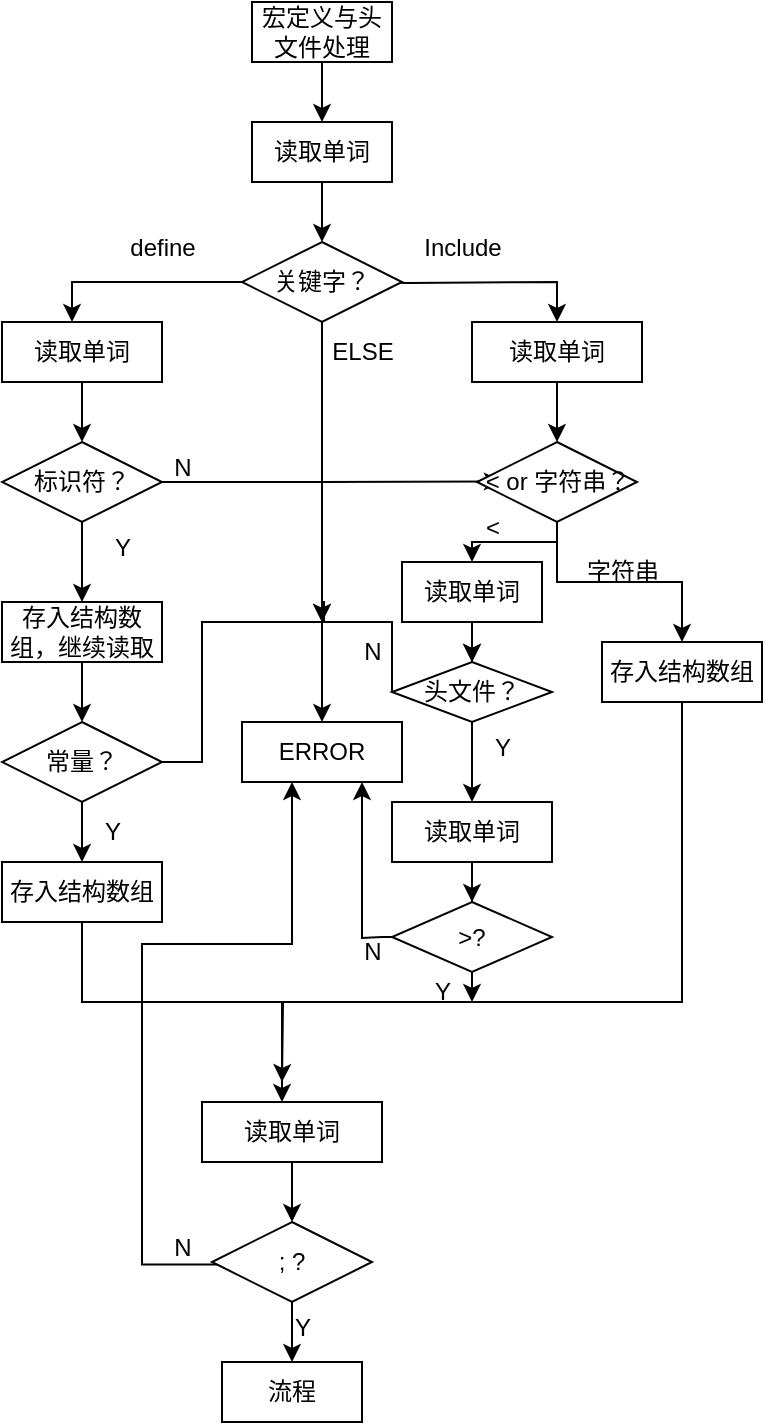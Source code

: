 <mxfile version="21.7.5" type="device">
  <diagram name="第 1 页" id="1oMsVFiBbRYVfmmcZz7F">
    <mxGraphModel dx="1860" dy="1782" grid="1" gridSize="10" guides="1" tooltips="1" connect="1" arrows="1" fold="1" page="1" pageScale="1" pageWidth="827" pageHeight="1169" math="0" shadow="0">
      <root>
        <mxCell id="0" />
        <mxCell id="1" parent="0" />
        <mxCell id="WKDUcWwEk6MKSs-sOUGf-8" value="" style="edgeStyle=orthogonalEdgeStyle;rounded=0;orthogonalLoop=1;jettySize=auto;html=1;" edge="1" parent="1" source="WKDUcWwEk6MKSs-sOUGf-6" target="WKDUcWwEk6MKSs-sOUGf-7">
          <mxGeometry relative="1" as="geometry" />
        </mxCell>
        <mxCell id="WKDUcWwEk6MKSs-sOUGf-6" value="宏定义与头文件处理" style="rounded=0;whiteSpace=wrap;html=1;" vertex="1" parent="1">
          <mxGeometry x="-275" y="-1160" width="70" height="30" as="geometry" />
        </mxCell>
        <mxCell id="WKDUcWwEk6MKSs-sOUGf-10" value="" style="edgeStyle=orthogonalEdgeStyle;rounded=0;orthogonalLoop=1;jettySize=auto;html=1;" edge="1" parent="1" source="WKDUcWwEk6MKSs-sOUGf-7" target="WKDUcWwEk6MKSs-sOUGf-9">
          <mxGeometry relative="1" as="geometry" />
        </mxCell>
        <mxCell id="WKDUcWwEk6MKSs-sOUGf-7" value="读取单词" style="rounded=0;whiteSpace=wrap;html=1;" vertex="1" parent="1">
          <mxGeometry x="-275" y="-1100" width="70" height="30" as="geometry" />
        </mxCell>
        <mxCell id="WKDUcWwEk6MKSs-sOUGf-12" value="" style="edgeStyle=orthogonalEdgeStyle;rounded=0;orthogonalLoop=1;jettySize=auto;html=1;exitX=0;exitY=0.5;exitDx=0;exitDy=0;" edge="1" parent="1" source="WKDUcWwEk6MKSs-sOUGf-9" target="WKDUcWwEk6MKSs-sOUGf-11">
          <mxGeometry relative="1" as="geometry">
            <mxPoint x="-280" y="-990" as="sourcePoint" />
            <Array as="points">
              <mxPoint x="-365" y="-1020" />
            </Array>
          </mxGeometry>
        </mxCell>
        <mxCell id="WKDUcWwEk6MKSs-sOUGf-24" value="" style="edgeStyle=orthogonalEdgeStyle;rounded=0;orthogonalLoop=1;jettySize=auto;html=1;" edge="1" parent="1" target="WKDUcWwEk6MKSs-sOUGf-23">
          <mxGeometry relative="1" as="geometry">
            <mxPoint x="-230" y="-1020" as="sourcePoint" />
          </mxGeometry>
        </mxCell>
        <mxCell id="WKDUcWwEk6MKSs-sOUGf-31" style="edgeStyle=orthogonalEdgeStyle;rounded=0;orthogonalLoop=1;jettySize=auto;html=1;exitX=0.5;exitY=1;exitDx=0;exitDy=0;" edge="1" parent="1" source="WKDUcWwEk6MKSs-sOUGf-9">
          <mxGeometry relative="1" as="geometry">
            <mxPoint x="-240" y="-800.0" as="targetPoint" />
          </mxGeometry>
        </mxCell>
        <mxCell id="WKDUcWwEk6MKSs-sOUGf-9" value="关键字？" style="rhombus;whiteSpace=wrap;html=1;rounded=0;" vertex="1" parent="1">
          <mxGeometry x="-280" y="-1040" width="80" height="40" as="geometry" />
        </mxCell>
        <mxCell id="WKDUcWwEk6MKSs-sOUGf-15" value="" style="edgeStyle=orthogonalEdgeStyle;rounded=0;orthogonalLoop=1;jettySize=auto;html=1;" edge="1" parent="1" source="WKDUcWwEk6MKSs-sOUGf-11" target="WKDUcWwEk6MKSs-sOUGf-14">
          <mxGeometry relative="1" as="geometry" />
        </mxCell>
        <mxCell id="WKDUcWwEk6MKSs-sOUGf-11" value="读取单词" style="rounded=0;whiteSpace=wrap;html=1;" vertex="1" parent="1">
          <mxGeometry x="-400" y="-1000" width="80" height="30" as="geometry" />
        </mxCell>
        <mxCell id="WKDUcWwEk6MKSs-sOUGf-13" value="define" style="text;html=1;align=center;verticalAlign=middle;resizable=0;points=[];autosize=1;strokeColor=none;fillColor=none;" vertex="1" parent="1">
          <mxGeometry x="-350" y="-1052" width="60" height="30" as="geometry" />
        </mxCell>
        <mxCell id="WKDUcWwEk6MKSs-sOUGf-17" value="" style="edgeStyle=orthogonalEdgeStyle;rounded=0;orthogonalLoop=1;jettySize=auto;html=1;" edge="1" parent="1" source="WKDUcWwEk6MKSs-sOUGf-14" target="WKDUcWwEk6MKSs-sOUGf-16">
          <mxGeometry relative="1" as="geometry" />
        </mxCell>
        <mxCell id="WKDUcWwEk6MKSs-sOUGf-33" style="edgeStyle=orthogonalEdgeStyle;rounded=0;orthogonalLoop=1;jettySize=auto;html=1;exitX=1;exitY=0.5;exitDx=0;exitDy=0;entryX=0.156;entryY=0.492;entryDx=0;entryDy=0;entryPerimeter=0;" edge="1" parent="1" source="WKDUcWwEk6MKSs-sOUGf-14" target="WKDUcWwEk6MKSs-sOUGf-26">
          <mxGeometry relative="1" as="geometry" />
        </mxCell>
        <mxCell id="WKDUcWwEk6MKSs-sOUGf-14" value="标识符？" style="rhombus;whiteSpace=wrap;html=1;rounded=0;" vertex="1" parent="1">
          <mxGeometry x="-400" y="-940" width="80" height="40" as="geometry" />
        </mxCell>
        <mxCell id="WKDUcWwEk6MKSs-sOUGf-19" value="" style="edgeStyle=orthogonalEdgeStyle;rounded=0;orthogonalLoop=1;jettySize=auto;html=1;" edge="1" parent="1" source="WKDUcWwEk6MKSs-sOUGf-16" target="WKDUcWwEk6MKSs-sOUGf-18">
          <mxGeometry relative="1" as="geometry" />
        </mxCell>
        <mxCell id="WKDUcWwEk6MKSs-sOUGf-16" value="存入结构数组，继续读取" style="whiteSpace=wrap;html=1;rounded=0;" vertex="1" parent="1">
          <mxGeometry x="-400" y="-860" width="80" height="30" as="geometry" />
        </mxCell>
        <mxCell id="WKDUcWwEk6MKSs-sOUGf-21" value="" style="edgeStyle=orthogonalEdgeStyle;rounded=0;orthogonalLoop=1;jettySize=auto;html=1;" edge="1" parent="1" source="WKDUcWwEk6MKSs-sOUGf-18" target="WKDUcWwEk6MKSs-sOUGf-20">
          <mxGeometry relative="1" as="geometry" />
        </mxCell>
        <mxCell id="WKDUcWwEk6MKSs-sOUGf-48" style="edgeStyle=orthogonalEdgeStyle;rounded=0;orthogonalLoop=1;jettySize=auto;html=1;exitX=1;exitY=0.5;exitDx=0;exitDy=0;" edge="1" parent="1" source="WKDUcWwEk6MKSs-sOUGf-18">
          <mxGeometry relative="1" as="geometry">
            <mxPoint x="-240" y="-850" as="targetPoint" />
            <Array as="points">
              <mxPoint x="-300" y="-780" />
              <mxPoint x="-300" y="-850" />
              <mxPoint x="-239" y="-850" />
              <mxPoint x="-239" y="-860" />
            </Array>
          </mxGeometry>
        </mxCell>
        <mxCell id="WKDUcWwEk6MKSs-sOUGf-18" value="常量？" style="rhombus;whiteSpace=wrap;html=1;rounded=0;" vertex="1" parent="1">
          <mxGeometry x="-400" y="-800" width="80" height="40" as="geometry" />
        </mxCell>
        <mxCell id="WKDUcWwEk6MKSs-sOUGf-62" style="edgeStyle=orthogonalEdgeStyle;rounded=0;orthogonalLoop=1;jettySize=auto;html=1;exitX=0.5;exitY=1;exitDx=0;exitDy=0;" edge="1" parent="1" source="WKDUcWwEk6MKSs-sOUGf-20">
          <mxGeometry relative="1" as="geometry">
            <mxPoint x="-260" y="-620" as="targetPoint" />
          </mxGeometry>
        </mxCell>
        <mxCell id="WKDUcWwEk6MKSs-sOUGf-20" value="存入结构数组" style="whiteSpace=wrap;html=1;rounded=0;" vertex="1" parent="1">
          <mxGeometry x="-400" y="-730" width="80" height="30" as="geometry" />
        </mxCell>
        <mxCell id="WKDUcWwEk6MKSs-sOUGf-22" value="Y" style="text;html=1;align=center;verticalAlign=middle;resizable=0;points=[];autosize=1;strokeColor=none;fillColor=none;" vertex="1" parent="1">
          <mxGeometry x="-360" y="-760" width="30" height="30" as="geometry" />
        </mxCell>
        <mxCell id="WKDUcWwEk6MKSs-sOUGf-27" value="" style="edgeStyle=orthogonalEdgeStyle;rounded=0;orthogonalLoop=1;jettySize=auto;html=1;" edge="1" parent="1" source="WKDUcWwEk6MKSs-sOUGf-23" target="WKDUcWwEk6MKSs-sOUGf-26">
          <mxGeometry relative="1" as="geometry" />
        </mxCell>
        <mxCell id="WKDUcWwEk6MKSs-sOUGf-23" value="读取单词" style="whiteSpace=wrap;html=1;rounded=0;" vertex="1" parent="1">
          <mxGeometry x="-165" y="-1000" width="85" height="30" as="geometry" />
        </mxCell>
        <mxCell id="WKDUcWwEk6MKSs-sOUGf-25" value="Include" style="text;html=1;align=center;verticalAlign=middle;resizable=0;points=[];autosize=1;strokeColor=none;fillColor=none;" vertex="1" parent="1">
          <mxGeometry x="-200" y="-1052" width="60" height="30" as="geometry" />
        </mxCell>
        <mxCell id="WKDUcWwEk6MKSs-sOUGf-37" value="" style="edgeStyle=orthogonalEdgeStyle;rounded=0;orthogonalLoop=1;jettySize=auto;html=1;exitX=0.5;exitY=1;exitDx=0;exitDy=0;" edge="1" parent="1" source="WKDUcWwEk6MKSs-sOUGf-26" target="WKDUcWwEk6MKSs-sOUGf-36">
          <mxGeometry relative="1" as="geometry">
            <mxPoint x="-132.5" y="-900.0" as="sourcePoint" />
            <Array as="points">
              <mxPoint x="-122" y="-890" />
              <mxPoint x="-165" y="-890" />
            </Array>
          </mxGeometry>
        </mxCell>
        <mxCell id="WKDUcWwEk6MKSs-sOUGf-42" value="" style="edgeStyle=orthogonalEdgeStyle;rounded=0;orthogonalLoop=1;jettySize=auto;html=1;" edge="1" parent="1" source="WKDUcWwEk6MKSs-sOUGf-26" target="WKDUcWwEk6MKSs-sOUGf-40">
          <mxGeometry relative="1" as="geometry" />
        </mxCell>
        <mxCell id="WKDUcWwEk6MKSs-sOUGf-26" value="&amp;lt; or 字符串？" style="rhombus;whiteSpace=wrap;html=1;rounded=0;" vertex="1" parent="1">
          <mxGeometry x="-162.5" y="-940" width="80" height="40" as="geometry" />
        </mxCell>
        <mxCell id="WKDUcWwEk6MKSs-sOUGf-32" value="ERROR" style="rounded=0;whiteSpace=wrap;html=1;" vertex="1" parent="1">
          <mxGeometry x="-280" y="-800" width="80" height="30" as="geometry" />
        </mxCell>
        <mxCell id="WKDUcWwEk6MKSs-sOUGf-34" value="N" style="text;html=1;align=center;verticalAlign=middle;resizable=0;points=[];autosize=1;strokeColor=none;fillColor=none;" vertex="1" parent="1">
          <mxGeometry x="-325" y="-942" width="30" height="30" as="geometry" />
        </mxCell>
        <mxCell id="WKDUcWwEk6MKSs-sOUGf-35" value="Y" style="text;html=1;align=center;verticalAlign=middle;resizable=0;points=[];autosize=1;strokeColor=none;fillColor=none;" vertex="1" parent="1">
          <mxGeometry x="-355" y="-902" width="30" height="30" as="geometry" />
        </mxCell>
        <mxCell id="WKDUcWwEk6MKSs-sOUGf-45" style="edgeStyle=orthogonalEdgeStyle;rounded=0;orthogonalLoop=1;jettySize=auto;html=1;" edge="1" parent="1" source="WKDUcWwEk6MKSs-sOUGf-36">
          <mxGeometry relative="1" as="geometry">
            <mxPoint x="-165" y="-830.0" as="targetPoint" />
            <Array as="points">
              <mxPoint x="-165" y="-830" />
            </Array>
          </mxGeometry>
        </mxCell>
        <mxCell id="WKDUcWwEk6MKSs-sOUGf-47" value="" style="edgeStyle=orthogonalEdgeStyle;rounded=0;orthogonalLoop=1;jettySize=auto;html=1;" edge="1" parent="1" source="WKDUcWwEk6MKSs-sOUGf-36" target="WKDUcWwEk6MKSs-sOUGf-46">
          <mxGeometry relative="1" as="geometry" />
        </mxCell>
        <mxCell id="WKDUcWwEk6MKSs-sOUGf-36" value="读取单词" style="whiteSpace=wrap;html=1;rounded=0;" vertex="1" parent="1">
          <mxGeometry x="-200" y="-880" width="70" height="30" as="geometry" />
        </mxCell>
        <mxCell id="WKDUcWwEk6MKSs-sOUGf-38" value="&amp;lt;" style="text;html=1;align=center;verticalAlign=middle;resizable=0;points=[];autosize=1;strokeColor=none;fillColor=none;" vertex="1" parent="1">
          <mxGeometry x="-170" y="-912" width="30" height="30" as="geometry" />
        </mxCell>
        <mxCell id="WKDUcWwEk6MKSs-sOUGf-58" style="edgeStyle=orthogonalEdgeStyle;rounded=0;orthogonalLoop=1;jettySize=auto;html=1;exitX=0.5;exitY=1;exitDx=0;exitDy=0;" edge="1" parent="1" source="WKDUcWwEk6MKSs-sOUGf-40">
          <mxGeometry relative="1" as="geometry">
            <mxPoint x="-260" y="-610" as="targetPoint" />
            <Array as="points">
              <mxPoint x="-60" y="-660" />
              <mxPoint x="-260" y="-660" />
            </Array>
          </mxGeometry>
        </mxCell>
        <mxCell id="WKDUcWwEk6MKSs-sOUGf-40" value="存入结构数组" style="whiteSpace=wrap;html=1;rounded=0;" vertex="1" parent="1">
          <mxGeometry x="-100" y="-840" width="80" height="30" as="geometry" />
        </mxCell>
        <mxCell id="WKDUcWwEk6MKSs-sOUGf-43" value="字符串" style="text;html=1;align=center;verticalAlign=middle;resizable=0;points=[];autosize=1;strokeColor=none;fillColor=none;" vertex="1" parent="1">
          <mxGeometry x="-120" y="-890" width="60" height="30" as="geometry" />
        </mxCell>
        <mxCell id="WKDUcWwEk6MKSs-sOUGf-49" style="edgeStyle=orthogonalEdgeStyle;rounded=0;orthogonalLoop=1;jettySize=auto;html=1;exitX=0;exitY=0.5;exitDx=0;exitDy=0;" edge="1" parent="1" source="WKDUcWwEk6MKSs-sOUGf-46">
          <mxGeometry relative="1" as="geometry">
            <mxPoint x="-240" y="-850" as="targetPoint" />
            <Array as="points">
              <mxPoint x="-205" y="-850" />
              <mxPoint x="-239" y="-850" />
              <mxPoint x="-239" y="-860" />
            </Array>
          </mxGeometry>
        </mxCell>
        <mxCell id="WKDUcWwEk6MKSs-sOUGf-52" value="" style="edgeStyle=orthogonalEdgeStyle;rounded=0;orthogonalLoop=1;jettySize=auto;html=1;" edge="1" parent="1" source="WKDUcWwEk6MKSs-sOUGf-46" target="WKDUcWwEk6MKSs-sOUGf-51">
          <mxGeometry relative="1" as="geometry" />
        </mxCell>
        <mxCell id="WKDUcWwEk6MKSs-sOUGf-46" value="头文件？" style="rhombus;whiteSpace=wrap;html=1;rounded=0;" vertex="1" parent="1">
          <mxGeometry x="-205" y="-830" width="80" height="30" as="geometry" />
        </mxCell>
        <mxCell id="WKDUcWwEk6MKSs-sOUGf-50" value="N" style="text;html=1;align=center;verticalAlign=middle;resizable=0;points=[];autosize=1;strokeColor=none;fillColor=none;" vertex="1" parent="1">
          <mxGeometry x="-230" y="-850" width="30" height="30" as="geometry" />
        </mxCell>
        <mxCell id="WKDUcWwEk6MKSs-sOUGf-55" value="" style="edgeStyle=orthogonalEdgeStyle;rounded=0;orthogonalLoop=1;jettySize=auto;html=1;" edge="1" parent="1" source="WKDUcWwEk6MKSs-sOUGf-51" target="WKDUcWwEk6MKSs-sOUGf-54">
          <mxGeometry relative="1" as="geometry" />
        </mxCell>
        <mxCell id="WKDUcWwEk6MKSs-sOUGf-51" value="读取单词" style="whiteSpace=wrap;html=1;rounded=0;" vertex="1" parent="1">
          <mxGeometry x="-205" y="-760" width="80" height="30" as="geometry" />
        </mxCell>
        <mxCell id="WKDUcWwEk6MKSs-sOUGf-53" value="Y" style="text;html=1;align=center;verticalAlign=middle;resizable=0;points=[];autosize=1;strokeColor=none;fillColor=none;" vertex="1" parent="1">
          <mxGeometry x="-165" y="-802" width="30" height="30" as="geometry" />
        </mxCell>
        <mxCell id="WKDUcWwEk6MKSs-sOUGf-56" style="edgeStyle=orthogonalEdgeStyle;rounded=0;orthogonalLoop=1;jettySize=auto;html=1;exitX=0.118;exitY=0.501;exitDx=0;exitDy=0;entryX=0.75;entryY=1;entryDx=0;entryDy=0;exitPerimeter=0;" edge="1" parent="1" source="WKDUcWwEk6MKSs-sOUGf-54" target="WKDUcWwEk6MKSs-sOUGf-32">
          <mxGeometry relative="1" as="geometry">
            <mxPoint x="-207.5" y="-680" as="sourcePoint" />
            <mxPoint x="-242.5" y="-757.5" as="targetPoint" />
            <Array as="points">
              <mxPoint x="-210" y="-692" />
              <mxPoint x="-220" y="-692" />
            </Array>
          </mxGeometry>
        </mxCell>
        <mxCell id="WKDUcWwEk6MKSs-sOUGf-59" style="edgeStyle=orthogonalEdgeStyle;rounded=0;orthogonalLoop=1;jettySize=auto;html=1;exitX=0.5;exitY=1;exitDx=0;exitDy=0;" edge="1" parent="1" source="WKDUcWwEk6MKSs-sOUGf-54">
          <mxGeometry relative="1" as="geometry">
            <mxPoint x="-165" y="-660" as="targetPoint" />
          </mxGeometry>
        </mxCell>
        <mxCell id="WKDUcWwEk6MKSs-sOUGf-54" value="&amp;gt;?" style="rhombus;whiteSpace=wrap;html=1;rounded=0;" vertex="1" parent="1">
          <mxGeometry x="-205" y="-710" width="80" height="35" as="geometry" />
        </mxCell>
        <mxCell id="WKDUcWwEk6MKSs-sOUGf-57" value="N&lt;br&gt;" style="text;html=1;align=center;verticalAlign=middle;resizable=0;points=[];autosize=1;strokeColor=none;fillColor=none;" vertex="1" parent="1">
          <mxGeometry x="-230" y="-700" width="30" height="30" as="geometry" />
        </mxCell>
        <mxCell id="WKDUcWwEk6MKSs-sOUGf-61" value="Y" style="text;html=1;align=center;verticalAlign=middle;resizable=0;points=[];autosize=1;strokeColor=none;fillColor=none;" vertex="1" parent="1">
          <mxGeometry x="-195" y="-680" width="30" height="30" as="geometry" />
        </mxCell>
        <mxCell id="WKDUcWwEk6MKSs-sOUGf-65" value="" style="edgeStyle=orthogonalEdgeStyle;rounded=0;orthogonalLoop=1;jettySize=auto;html=1;" edge="1" parent="1" source="WKDUcWwEk6MKSs-sOUGf-63" target="WKDUcWwEk6MKSs-sOUGf-64">
          <mxGeometry relative="1" as="geometry" />
        </mxCell>
        <mxCell id="WKDUcWwEk6MKSs-sOUGf-63" value="读取单词" style="rounded=0;whiteSpace=wrap;html=1;" vertex="1" parent="1">
          <mxGeometry x="-300" y="-610" width="90" height="30" as="geometry" />
        </mxCell>
        <mxCell id="WKDUcWwEk6MKSs-sOUGf-67" value="" style="edgeStyle=orthogonalEdgeStyle;rounded=0;orthogonalLoop=1;jettySize=auto;html=1;" edge="1" parent="1" source="WKDUcWwEk6MKSs-sOUGf-64" target="WKDUcWwEk6MKSs-sOUGf-66">
          <mxGeometry relative="1" as="geometry" />
        </mxCell>
        <mxCell id="WKDUcWwEk6MKSs-sOUGf-69" style="edgeStyle=orthogonalEdgeStyle;rounded=0;orthogonalLoop=1;jettySize=auto;html=1;exitX=0;exitY=0.5;exitDx=0;exitDy=0;entryX=0.137;entryY=0.96;entryDx=0;entryDy=0;entryPerimeter=0;" edge="1" parent="1">
          <mxGeometry relative="1" as="geometry">
            <mxPoint x="-280" y="-528.8" as="sourcePoint" />
            <mxPoint x="-254.04" y="-770.0" as="targetPoint" />
            <Array as="points">
              <mxPoint x="-330" y="-529" />
              <mxPoint x="-330" y="-689" />
              <mxPoint x="-255" y="-689" />
              <mxPoint x="-255" y="-770" />
            </Array>
          </mxGeometry>
        </mxCell>
        <mxCell id="WKDUcWwEk6MKSs-sOUGf-64" value="; ?" style="rhombus;whiteSpace=wrap;html=1;rounded=0;" vertex="1" parent="1">
          <mxGeometry x="-295" y="-550" width="80" height="40" as="geometry" />
        </mxCell>
        <mxCell id="WKDUcWwEk6MKSs-sOUGf-66" value="流程" style="whiteSpace=wrap;html=1;rounded=0;" vertex="1" parent="1">
          <mxGeometry x="-290" y="-480" width="70" height="30" as="geometry" />
        </mxCell>
        <mxCell id="WKDUcWwEk6MKSs-sOUGf-68" value="Y" style="text;html=1;align=center;verticalAlign=middle;resizable=0;points=[];autosize=1;strokeColor=none;fillColor=none;" vertex="1" parent="1">
          <mxGeometry x="-265" y="-512" width="30" height="30" as="geometry" />
        </mxCell>
        <mxCell id="WKDUcWwEk6MKSs-sOUGf-71" value="N" style="text;html=1;align=center;verticalAlign=middle;resizable=0;points=[];autosize=1;strokeColor=none;fillColor=none;" vertex="1" parent="1">
          <mxGeometry x="-325" y="-552" width="30" height="30" as="geometry" />
        </mxCell>
        <mxCell id="WKDUcWwEk6MKSs-sOUGf-72" value="ELSE" style="text;html=1;align=center;verticalAlign=middle;resizable=0;points=[];autosize=1;strokeColor=none;fillColor=none;" vertex="1" parent="1">
          <mxGeometry x="-245" y="-1000" width="50" height="30" as="geometry" />
        </mxCell>
      </root>
    </mxGraphModel>
  </diagram>
</mxfile>
